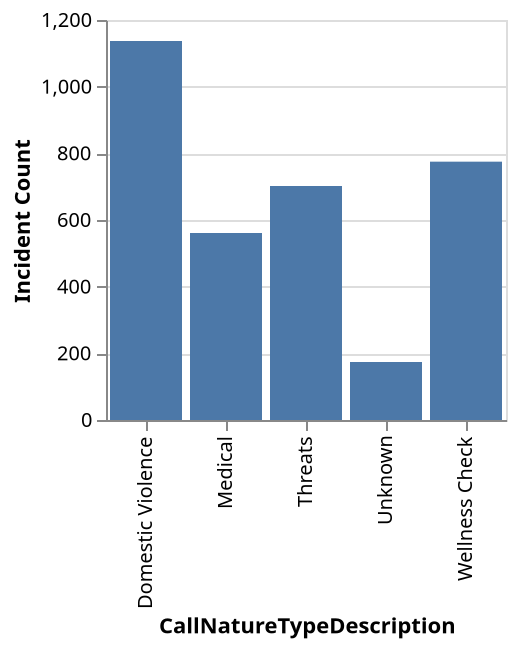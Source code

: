 {"$schema":"https://vega.github.io/schema/vega-lite/v2.json","description":"A simple bar chart with embedded data.","width":200,"data":{"values":[{"CallNatureTypeDescription":"Domestic Violence","Incident Count":1137},{"CallNatureTypeDescription":"Medical","Incident Count":561},{"CallNatureTypeDescription":"Threats","Incident Count":702},{"CallNatureTypeDescription":"Unknown","Incident Count":174},{"CallNatureTypeDescription":"Wellness Check","Incident Count":775}]},"mark":"bar","encoding":{"x":{"field":"CallNatureTypeDescription","type":"ordinal"},"y":{"field":"Incident Count","type":"quantitative"}}}